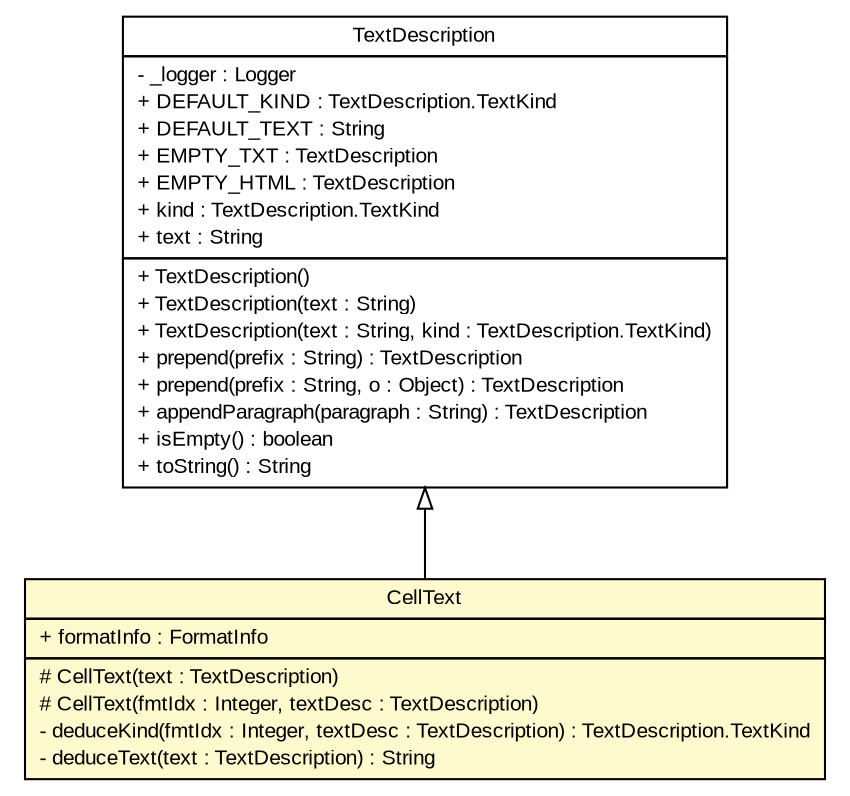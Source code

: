 #!/usr/local/bin/dot
#
# Class diagram 
# Generated by UMLGraph version R5_6_6-6-g3bdff0 (http://www.umlgraph.org/)
#

digraph G {
	edge [fontname="arial",fontsize=10,labelfontname="arial",labelfontsize=10];
	node [fontname="arial",fontsize=10,shape=plaintext];
	nodesep=0.25;
	ranksep=0.5;
	// org.tanjakostic.jcleancim.docgen.collector.impl.AbstractPropertiesDoc.CellText
	c15637 [label=<<table title="org.tanjakostic.jcleancim.docgen.collector.impl.AbstractPropertiesDoc.CellText" border="0" cellborder="1" cellspacing="0" cellpadding="2" port="p" bgcolor="lemonChiffon" href="./AbstractPropertiesDoc.CellText.html">
		<tr><td><table border="0" cellspacing="0" cellpadding="1">
<tr><td align="center" balign="center"> CellText </td></tr>
		</table></td></tr>
		<tr><td><table border="0" cellspacing="0" cellpadding="1">
<tr><td align="left" balign="left"> + formatInfo : FormatInfo </td></tr>
		</table></td></tr>
		<tr><td><table border="0" cellspacing="0" cellpadding="1">
<tr><td align="left" balign="left"> # CellText(text : TextDescription) </td></tr>
<tr><td align="left" balign="left"> # CellText(fmtIdx : Integer, textDesc : TextDescription) </td></tr>
<tr><td align="left" balign="left"> - deduceKind(fmtIdx : Integer, textDesc : TextDescription) : TextDescription.TextKind </td></tr>
<tr><td align="left" balign="left"> - deduceText(text : TextDescription) : String </td></tr>
		</table></td></tr>
		</table>>, URL="./AbstractPropertiesDoc.CellText.html", fontname="arial", fontcolor="black", fontsize=10.0];
	// org.tanjakostic.jcleancim.model.TextDescription
	c15753 [label=<<table title="org.tanjakostic.jcleancim.model.TextDescription" border="0" cellborder="1" cellspacing="0" cellpadding="2" port="p" href="../../../model/TextDescription.html">
		<tr><td><table border="0" cellspacing="0" cellpadding="1">
<tr><td align="center" balign="center"> TextDescription </td></tr>
		</table></td></tr>
		<tr><td><table border="0" cellspacing="0" cellpadding="1">
<tr><td align="left" balign="left"> - _logger : Logger </td></tr>
<tr><td align="left" balign="left"> + DEFAULT_KIND : TextDescription.TextKind </td></tr>
<tr><td align="left" balign="left"> + DEFAULT_TEXT : String </td></tr>
<tr><td align="left" balign="left"> + EMPTY_TXT : TextDescription </td></tr>
<tr><td align="left" balign="left"> + EMPTY_HTML : TextDescription </td></tr>
<tr><td align="left" balign="left"> + kind : TextDescription.TextKind </td></tr>
<tr><td align="left" balign="left"> + text : String </td></tr>
		</table></td></tr>
		<tr><td><table border="0" cellspacing="0" cellpadding="1">
<tr><td align="left" balign="left"> + TextDescription() </td></tr>
<tr><td align="left" balign="left"> + TextDescription(text : String) </td></tr>
<tr><td align="left" balign="left"> + TextDescription(text : String, kind : TextDescription.TextKind) </td></tr>
<tr><td align="left" balign="left"> + prepend(prefix : String) : TextDescription </td></tr>
<tr><td align="left" balign="left"> + prepend(prefix : String, o : Object) : TextDescription </td></tr>
<tr><td align="left" balign="left"> + appendParagraph(paragraph : String) : TextDescription </td></tr>
<tr><td align="left" balign="left"> + isEmpty() : boolean </td></tr>
<tr><td align="left" balign="left"> + toString() : String </td></tr>
		</table></td></tr>
		</table>>, URL="../../../model/TextDescription.html", fontname="arial", fontcolor="black", fontsize=10.0];
	//org.tanjakostic.jcleancim.docgen.collector.impl.AbstractPropertiesDoc.CellText extends org.tanjakostic.jcleancim.model.TextDescription
	c15753:p -> c15637:p [dir=back,arrowtail=empty];
}


